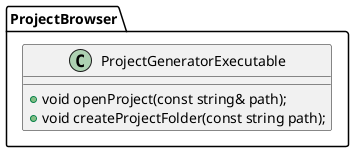 @startuml
package ProjectBrowser
{
    class ProjectGeneratorExecutable
    {
        +void openProject(const string& path);
        +void createProjectFolder(const string path);
    }
}
@enduml